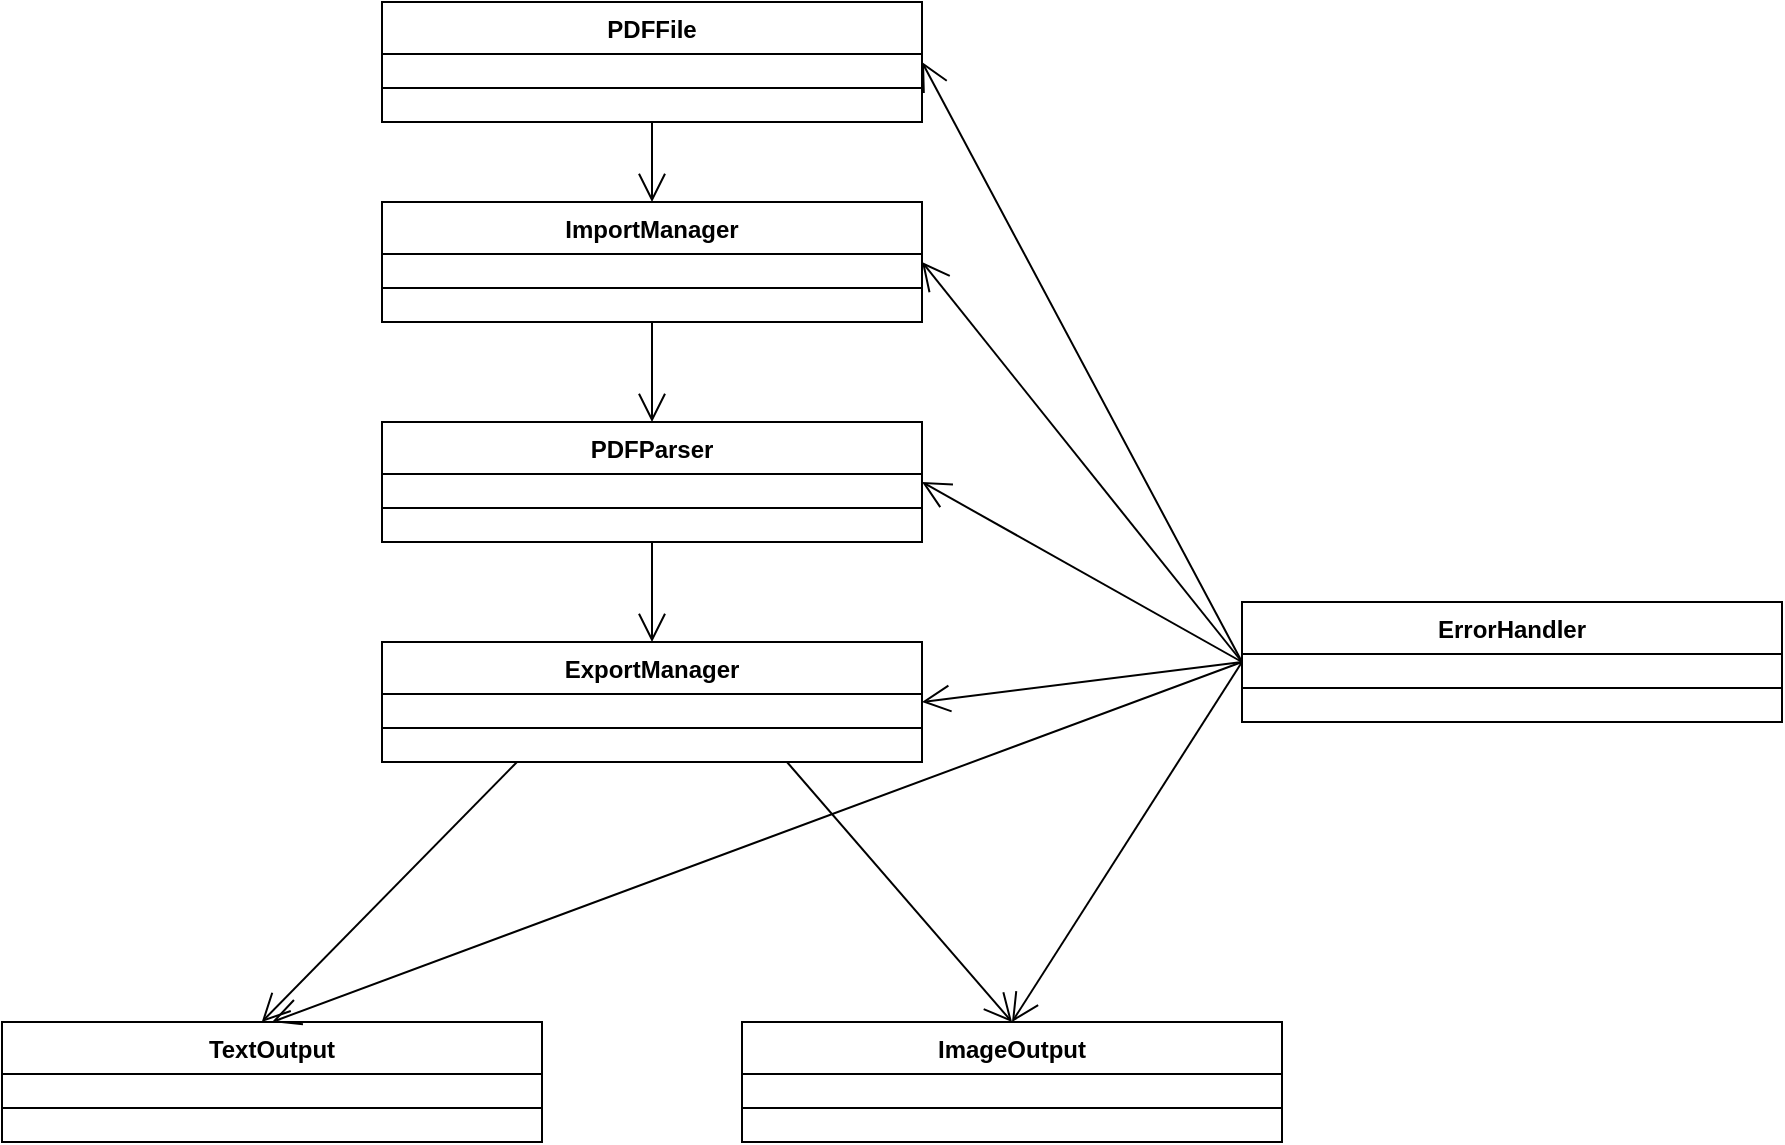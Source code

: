 <mxfile version="26.0.9">
  <diagram name="Page-1" id="uiLPLPrItH6DQVYnKqWi">
    <mxGraphModel dx="1195" dy="630" grid="1" gridSize="10" guides="1" tooltips="1" connect="1" arrows="1" fold="1" page="1" pageScale="1" pageWidth="827" pageHeight="1169" math="0" shadow="0">
      <root>
        <mxCell id="0" />
        <mxCell id="1" parent="0" />
        <mxCell id="mA4yKBBisO-jBqDl3E9L-17" value="PDFParser" style="swimlane;fontStyle=1;align=center;verticalAlign=top;childLayout=stackLayout;horizontal=1;startSize=26;horizontalStack=0;resizeParent=1;resizeParentMax=0;resizeLast=0;collapsible=1;marginBottom=0;whiteSpace=wrap;html=1;" parent="1" vertex="1">
          <mxGeometry x="300" y="320" width="270" height="60" as="geometry" />
        </mxCell>
        <mxCell id="mA4yKBBisO-jBqDl3E9L-19" value="" style="line;strokeWidth=1;fillColor=none;align=left;verticalAlign=middle;spacingTop=-1;spacingLeft=3;spacingRight=3;rotatable=0;labelPosition=right;points=[];portConstraint=eastwest;strokeColor=inherit;" parent="mA4yKBBisO-jBqDl3E9L-17" vertex="1">
          <mxGeometry y="26" width="270" height="34" as="geometry" />
        </mxCell>
        <mxCell id="I-fsvQt1nVzmb7Ox2ysD-1" value="PDFFile" style="swimlane;fontStyle=1;align=center;verticalAlign=top;childLayout=stackLayout;horizontal=1;startSize=26;horizontalStack=0;resizeParent=1;resizeParentMax=0;resizeLast=0;collapsible=1;marginBottom=0;whiteSpace=wrap;html=1;" vertex="1" parent="1">
          <mxGeometry x="300" y="110" width="270" height="60" as="geometry" />
        </mxCell>
        <mxCell id="I-fsvQt1nVzmb7Ox2ysD-2" value="" style="line;strokeWidth=1;fillColor=none;align=left;verticalAlign=middle;spacingTop=-1;spacingLeft=3;spacingRight=3;rotatable=0;labelPosition=right;points=[];portConstraint=eastwest;strokeColor=inherit;" vertex="1" parent="I-fsvQt1nVzmb7Ox2ysD-1">
          <mxGeometry y="26" width="270" height="34" as="geometry" />
        </mxCell>
        <mxCell id="I-fsvQt1nVzmb7Ox2ysD-3" value="TextOutput" style="swimlane;fontStyle=1;align=center;verticalAlign=top;childLayout=stackLayout;horizontal=1;startSize=26;horizontalStack=0;resizeParent=1;resizeParentMax=0;resizeLast=0;collapsible=1;marginBottom=0;whiteSpace=wrap;html=1;" vertex="1" parent="1">
          <mxGeometry x="110" y="620" width="270" height="60" as="geometry" />
        </mxCell>
        <mxCell id="I-fsvQt1nVzmb7Ox2ysD-4" value="" style="line;strokeWidth=1;fillColor=none;align=left;verticalAlign=middle;spacingTop=-1;spacingLeft=3;spacingRight=3;rotatable=0;labelPosition=right;points=[];portConstraint=eastwest;strokeColor=inherit;" vertex="1" parent="I-fsvQt1nVzmb7Ox2ysD-3">
          <mxGeometry y="26" width="270" height="34" as="geometry" />
        </mxCell>
        <mxCell id="I-fsvQt1nVzmb7Ox2ysD-5" value="ImageOutput" style="swimlane;fontStyle=1;align=center;verticalAlign=top;childLayout=stackLayout;horizontal=1;startSize=26;horizontalStack=0;resizeParent=1;resizeParentMax=0;resizeLast=0;collapsible=1;marginBottom=0;whiteSpace=wrap;html=1;" vertex="1" parent="1">
          <mxGeometry x="480" y="620" width="270" height="60" as="geometry" />
        </mxCell>
        <mxCell id="I-fsvQt1nVzmb7Ox2ysD-6" value="" style="line;strokeWidth=1;fillColor=none;align=left;verticalAlign=middle;spacingTop=-1;spacingLeft=3;spacingRight=3;rotatable=0;labelPosition=right;points=[];portConstraint=eastwest;strokeColor=inherit;" vertex="1" parent="I-fsvQt1nVzmb7Ox2ysD-5">
          <mxGeometry y="26" width="270" height="34" as="geometry" />
        </mxCell>
        <mxCell id="I-fsvQt1nVzmb7Ox2ysD-8" value="ExportManager" style="swimlane;fontStyle=1;align=center;verticalAlign=top;childLayout=stackLayout;horizontal=1;startSize=26;horizontalStack=0;resizeParent=1;resizeParentMax=0;resizeLast=0;collapsible=1;marginBottom=0;whiteSpace=wrap;html=1;" vertex="1" parent="1">
          <mxGeometry x="300" y="430" width="270" height="60" as="geometry" />
        </mxCell>
        <mxCell id="I-fsvQt1nVzmb7Ox2ysD-9" value="" style="line;strokeWidth=1;fillColor=none;align=left;verticalAlign=middle;spacingTop=-1;spacingLeft=3;spacingRight=3;rotatable=0;labelPosition=right;points=[];portConstraint=eastwest;strokeColor=inherit;" vertex="1" parent="I-fsvQt1nVzmb7Ox2ysD-8">
          <mxGeometry y="26" width="270" height="34" as="geometry" />
        </mxCell>
        <mxCell id="I-fsvQt1nVzmb7Ox2ysD-10" value="ImportManager" style="swimlane;fontStyle=1;align=center;verticalAlign=top;childLayout=stackLayout;horizontal=1;startSize=26;horizontalStack=0;resizeParent=1;resizeParentMax=0;resizeLast=0;collapsible=1;marginBottom=0;whiteSpace=wrap;html=1;" vertex="1" parent="1">
          <mxGeometry x="300" y="210" width="270" height="60" as="geometry" />
        </mxCell>
        <mxCell id="I-fsvQt1nVzmb7Ox2ysD-11" value="" style="line;strokeWidth=1;fillColor=none;align=left;verticalAlign=middle;spacingTop=-1;spacingLeft=3;spacingRight=3;rotatable=0;labelPosition=right;points=[];portConstraint=eastwest;strokeColor=inherit;" vertex="1" parent="I-fsvQt1nVzmb7Ox2ysD-10">
          <mxGeometry y="26" width="270" height="34" as="geometry" />
        </mxCell>
        <mxCell id="I-fsvQt1nVzmb7Ox2ysD-12" value="ErrorHandler" style="swimlane;fontStyle=1;align=center;verticalAlign=top;childLayout=stackLayout;horizontal=1;startSize=26;horizontalStack=0;resizeParent=1;resizeParentMax=0;resizeLast=0;collapsible=1;marginBottom=0;whiteSpace=wrap;html=1;" vertex="1" parent="1">
          <mxGeometry x="730" y="410" width="270" height="60" as="geometry" />
        </mxCell>
        <mxCell id="I-fsvQt1nVzmb7Ox2ysD-13" value="" style="line;strokeWidth=1;fillColor=none;align=left;verticalAlign=middle;spacingTop=-1;spacingLeft=3;spacingRight=3;rotatable=0;labelPosition=right;points=[];portConstraint=eastwest;strokeColor=inherit;" vertex="1" parent="I-fsvQt1nVzmb7Ox2ysD-12">
          <mxGeometry y="26" width="270" height="34" as="geometry" />
        </mxCell>
        <mxCell id="I-fsvQt1nVzmb7Ox2ysD-14" value="" style="endArrow=open;endFill=1;endSize=12;html=1;rounded=0;entryX=0.481;entryY=0;entryDx=0;entryDy=0;entryPerimeter=0;exitX=0.25;exitY=1;exitDx=0;exitDy=0;" edge="1" parent="1" source="I-fsvQt1nVzmb7Ox2ysD-8" target="I-fsvQt1nVzmb7Ox2ysD-3">
          <mxGeometry width="160" relative="1" as="geometry">
            <mxPoint x="340" y="490" as="sourcePoint" />
            <mxPoint x="240" y="600" as="targetPoint" />
          </mxGeometry>
        </mxCell>
        <mxCell id="I-fsvQt1nVzmb7Ox2ysD-15" value="" style="endArrow=open;endFill=1;endSize=12;html=1;rounded=0;entryX=0.5;entryY=0;entryDx=0;entryDy=0;exitX=0.75;exitY=1;exitDx=0;exitDy=0;" edge="1" parent="1" source="I-fsvQt1nVzmb7Ox2ysD-8" target="I-fsvQt1nVzmb7Ox2ysD-5">
          <mxGeometry width="160" relative="1" as="geometry">
            <mxPoint x="490" y="500" as="sourcePoint" />
            <mxPoint x="390" y="630" as="targetPoint" />
          </mxGeometry>
        </mxCell>
        <mxCell id="I-fsvQt1nVzmb7Ox2ysD-16" value="" style="endArrow=open;endFill=1;endSize=12;html=1;rounded=0;exitX=0.5;exitY=1;exitDx=0;exitDy=0;" edge="1" parent="1" source="mA4yKBBisO-jBqDl3E9L-17" target="I-fsvQt1nVzmb7Ox2ysD-8">
          <mxGeometry width="160" relative="1" as="geometry">
            <mxPoint x="473" y="500" as="sourcePoint" />
            <mxPoint x="370" y="590" as="targetPoint" />
          </mxGeometry>
        </mxCell>
        <mxCell id="I-fsvQt1nVzmb7Ox2ysD-17" value="" style="endArrow=open;endFill=1;endSize=12;html=1;rounded=0;entryX=0.5;entryY=0;entryDx=0;entryDy=0;exitX=0.5;exitY=1;exitDx=0;exitDy=0;" edge="1" parent="1" source="I-fsvQt1nVzmb7Ox2ysD-10" target="mA4yKBBisO-jBqDl3E9L-17">
          <mxGeometry width="160" relative="1" as="geometry">
            <mxPoint x="450" y="280" as="sourcePoint" />
            <mxPoint x="434.66" y="310" as="targetPoint" />
          </mxGeometry>
        </mxCell>
        <mxCell id="I-fsvQt1nVzmb7Ox2ysD-18" value="" style="endArrow=open;endFill=1;endSize=12;html=1;rounded=0;exitX=0.5;exitY=1;exitDx=0;exitDy=0;entryX=0.5;entryY=0;entryDx=0;entryDy=0;" edge="1" parent="1" source="I-fsvQt1nVzmb7Ox2ysD-1" target="I-fsvQt1nVzmb7Ox2ysD-10">
          <mxGeometry width="160" relative="1" as="geometry">
            <mxPoint x="450" y="180" as="sourcePoint" />
            <mxPoint x="460" y="190" as="targetPoint" />
          </mxGeometry>
        </mxCell>
        <mxCell id="I-fsvQt1nVzmb7Ox2ysD-19" value="" style="endArrow=open;endFill=1;endSize=12;html=1;rounded=0;exitX=0;exitY=0.5;exitDx=0;exitDy=0;entryX=1;entryY=0.5;entryDx=0;entryDy=0;" edge="1" parent="1" source="I-fsvQt1nVzmb7Ox2ysD-12" target="I-fsvQt1nVzmb7Ox2ysD-1">
          <mxGeometry width="160" relative="1" as="geometry">
            <mxPoint x="650" y="190" as="sourcePoint" />
            <mxPoint x="650" y="230" as="targetPoint" />
          </mxGeometry>
        </mxCell>
        <mxCell id="I-fsvQt1nVzmb7Ox2ysD-20" value="" style="endArrow=open;endFill=1;endSize=12;html=1;rounded=0;exitX=0;exitY=0.5;exitDx=0;exitDy=0;entryX=1;entryY=0.5;entryDx=0;entryDy=0;" edge="1" parent="1" source="I-fsvQt1nVzmb7Ox2ysD-12" target="I-fsvQt1nVzmb7Ox2ysD-10">
          <mxGeometry width="160" relative="1" as="geometry">
            <mxPoint x="690" y="490" as="sourcePoint" />
            <mxPoint x="590" y="330" as="targetPoint" />
          </mxGeometry>
        </mxCell>
        <mxCell id="I-fsvQt1nVzmb7Ox2ysD-21" value="" style="endArrow=open;endFill=1;endSize=12;html=1;rounded=0;exitX=0;exitY=0.5;exitDx=0;exitDy=0;entryX=1;entryY=0.5;entryDx=0;entryDy=0;" edge="1" parent="1" source="I-fsvQt1nVzmb7Ox2ysD-12" target="mA4yKBBisO-jBqDl3E9L-17">
          <mxGeometry width="160" relative="1" as="geometry">
            <mxPoint x="690" y="320" as="sourcePoint" />
            <mxPoint x="590" y="160" as="targetPoint" />
          </mxGeometry>
        </mxCell>
        <mxCell id="I-fsvQt1nVzmb7Ox2ysD-22" value="" style="endArrow=open;endFill=1;endSize=12;html=1;rounded=0;exitX=0;exitY=0.5;exitDx=0;exitDy=0;entryX=1;entryY=0.5;entryDx=0;entryDy=0;" edge="1" parent="1" source="I-fsvQt1nVzmb7Ox2ysD-12" target="I-fsvQt1nVzmb7Ox2ysD-8">
          <mxGeometry width="160" relative="1" as="geometry">
            <mxPoint x="700" y="330" as="sourcePoint" />
            <mxPoint x="600" y="170" as="targetPoint" />
          </mxGeometry>
        </mxCell>
        <mxCell id="I-fsvQt1nVzmb7Ox2ysD-23" value="" style="endArrow=open;endFill=1;endSize=12;html=1;rounded=0;exitX=0;exitY=0.5;exitDx=0;exitDy=0;entryX=0.5;entryY=0;entryDx=0;entryDy=0;" edge="1" parent="1" source="I-fsvQt1nVzmb7Ox2ysD-12" target="I-fsvQt1nVzmb7Ox2ysD-5">
          <mxGeometry width="160" relative="1" as="geometry">
            <mxPoint x="710" y="340" as="sourcePoint" />
            <mxPoint x="610" y="180" as="targetPoint" />
          </mxGeometry>
        </mxCell>
        <mxCell id="I-fsvQt1nVzmb7Ox2ysD-24" value="" style="endArrow=open;endFill=1;endSize=12;html=1;rounded=0;exitX=0;exitY=0.5;exitDx=0;exitDy=0;entryX=0.5;entryY=0;entryDx=0;entryDy=0;" edge="1" parent="1" source="I-fsvQt1nVzmb7Ox2ysD-12" target="I-fsvQt1nVzmb7Ox2ysD-3">
          <mxGeometry width="160" relative="1" as="geometry">
            <mxPoint x="720" y="350" as="sourcePoint" />
            <mxPoint x="620" y="190" as="targetPoint" />
          </mxGeometry>
        </mxCell>
      </root>
    </mxGraphModel>
  </diagram>
</mxfile>
